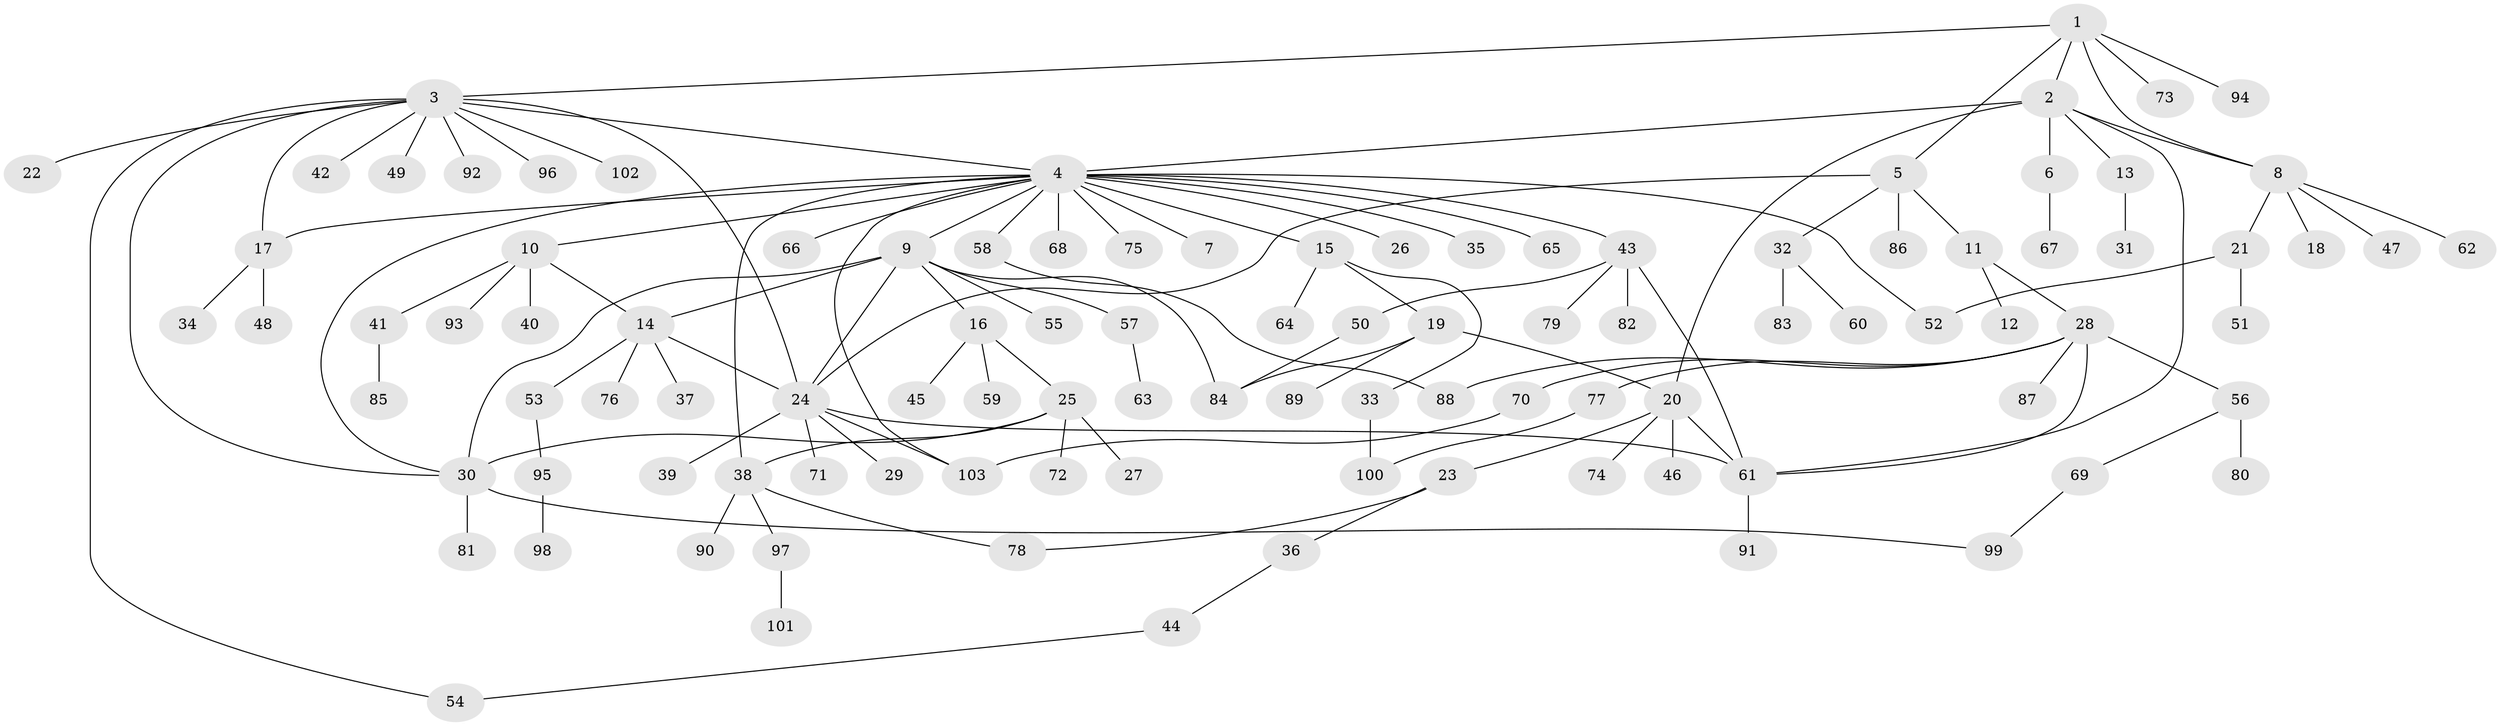 // Generated by graph-tools (version 1.1) at 2025/14/03/09/25 04:14:46]
// undirected, 103 vertices, 128 edges
graph export_dot {
graph [start="1"]
  node [color=gray90,style=filled];
  1;
  2;
  3;
  4;
  5;
  6;
  7;
  8;
  9;
  10;
  11;
  12;
  13;
  14;
  15;
  16;
  17;
  18;
  19;
  20;
  21;
  22;
  23;
  24;
  25;
  26;
  27;
  28;
  29;
  30;
  31;
  32;
  33;
  34;
  35;
  36;
  37;
  38;
  39;
  40;
  41;
  42;
  43;
  44;
  45;
  46;
  47;
  48;
  49;
  50;
  51;
  52;
  53;
  54;
  55;
  56;
  57;
  58;
  59;
  60;
  61;
  62;
  63;
  64;
  65;
  66;
  67;
  68;
  69;
  70;
  71;
  72;
  73;
  74;
  75;
  76;
  77;
  78;
  79;
  80;
  81;
  82;
  83;
  84;
  85;
  86;
  87;
  88;
  89;
  90;
  91;
  92;
  93;
  94;
  95;
  96;
  97;
  98;
  99;
  100;
  101;
  102;
  103;
  1 -- 2;
  1 -- 3;
  1 -- 5;
  1 -- 8;
  1 -- 73;
  1 -- 94;
  2 -- 4;
  2 -- 6;
  2 -- 8;
  2 -- 13;
  2 -- 20;
  2 -- 61;
  3 -- 4;
  3 -- 17;
  3 -- 22;
  3 -- 24;
  3 -- 30;
  3 -- 42;
  3 -- 49;
  3 -- 54;
  3 -- 92;
  3 -- 96;
  3 -- 102;
  4 -- 7;
  4 -- 9;
  4 -- 10;
  4 -- 15;
  4 -- 17;
  4 -- 26;
  4 -- 30;
  4 -- 35;
  4 -- 38;
  4 -- 43;
  4 -- 52;
  4 -- 58;
  4 -- 65;
  4 -- 66;
  4 -- 68;
  4 -- 75;
  4 -- 103;
  5 -- 11;
  5 -- 24;
  5 -- 32;
  5 -- 86;
  6 -- 67;
  8 -- 18;
  8 -- 21;
  8 -- 47;
  8 -- 62;
  9 -- 14;
  9 -- 16;
  9 -- 24;
  9 -- 30;
  9 -- 55;
  9 -- 57;
  9 -- 84;
  10 -- 14;
  10 -- 40;
  10 -- 41;
  10 -- 93;
  11 -- 12;
  11 -- 28;
  13 -- 31;
  14 -- 24;
  14 -- 37;
  14 -- 53;
  14 -- 76;
  15 -- 19;
  15 -- 33;
  15 -- 64;
  16 -- 25;
  16 -- 45;
  16 -- 59;
  17 -- 34;
  17 -- 48;
  19 -- 20;
  19 -- 84;
  19 -- 89;
  20 -- 23;
  20 -- 46;
  20 -- 61;
  20 -- 74;
  21 -- 51;
  21 -- 52;
  23 -- 36;
  23 -- 78;
  24 -- 29;
  24 -- 39;
  24 -- 61;
  24 -- 71;
  24 -- 103;
  25 -- 27;
  25 -- 30;
  25 -- 38;
  25 -- 72;
  28 -- 56;
  28 -- 61;
  28 -- 70;
  28 -- 77;
  28 -- 87;
  28 -- 88;
  30 -- 81;
  30 -- 99;
  32 -- 60;
  32 -- 83;
  33 -- 100;
  36 -- 44;
  38 -- 78;
  38 -- 90;
  38 -- 97;
  41 -- 85;
  43 -- 50;
  43 -- 61;
  43 -- 79;
  43 -- 82;
  44 -- 54;
  50 -- 84;
  53 -- 95;
  56 -- 69;
  56 -- 80;
  57 -- 63;
  58 -- 88;
  61 -- 91;
  69 -- 99;
  70 -- 103;
  77 -- 100;
  95 -- 98;
  97 -- 101;
}
